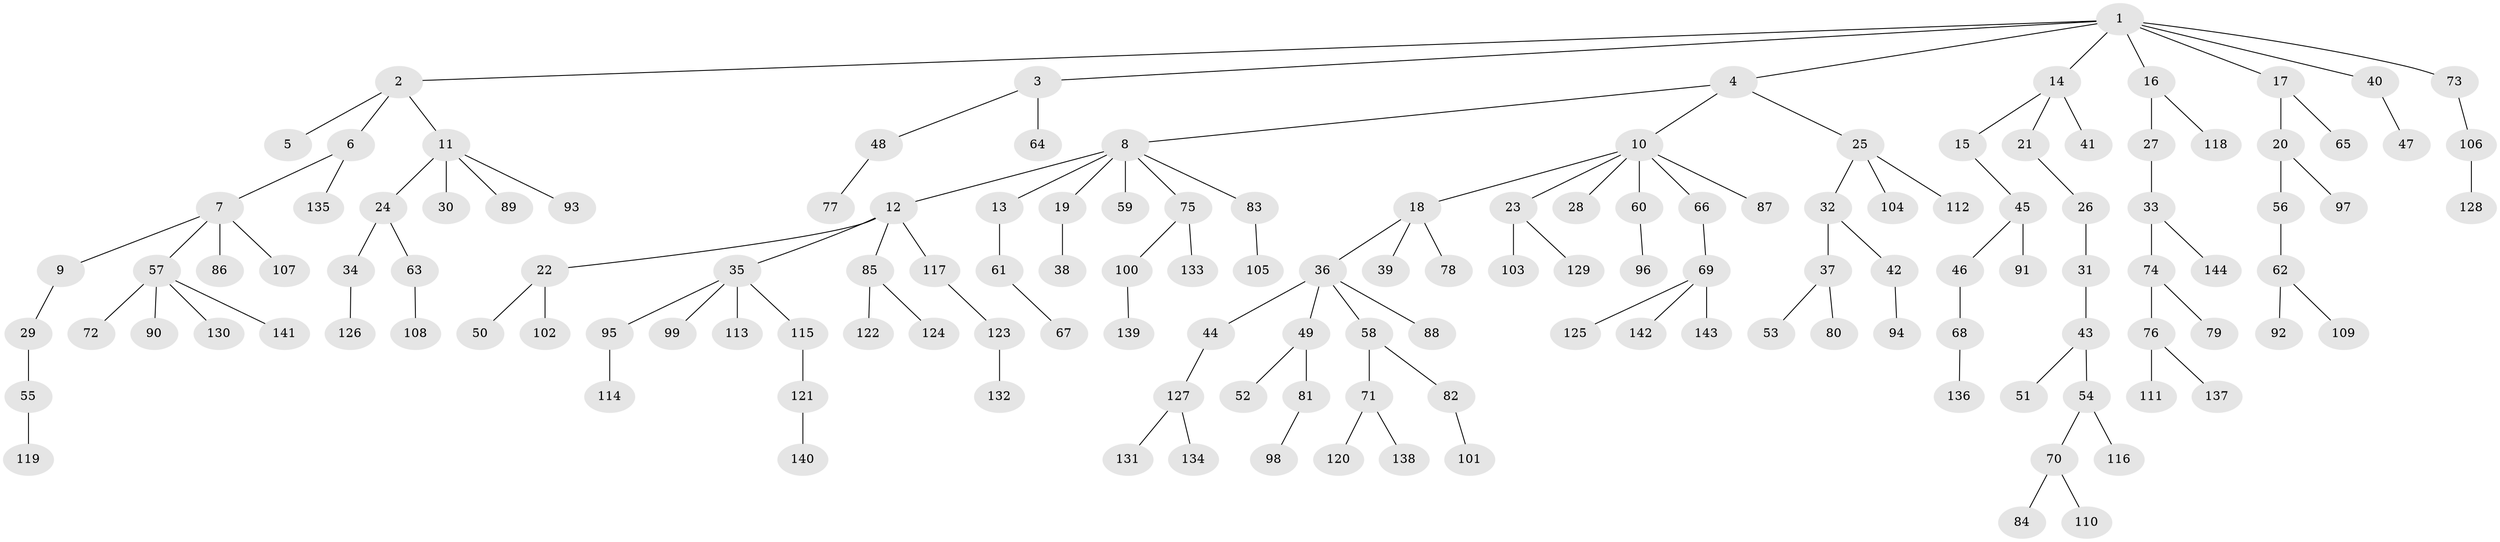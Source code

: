 // Generated by graph-tools (version 1.1) at 2025/52/03/09/25 04:52:28]
// undirected, 144 vertices, 143 edges
graph export_dot {
graph [start="1"]
  node [color=gray90,style=filled];
  1;
  2;
  3;
  4;
  5;
  6;
  7;
  8;
  9;
  10;
  11;
  12;
  13;
  14;
  15;
  16;
  17;
  18;
  19;
  20;
  21;
  22;
  23;
  24;
  25;
  26;
  27;
  28;
  29;
  30;
  31;
  32;
  33;
  34;
  35;
  36;
  37;
  38;
  39;
  40;
  41;
  42;
  43;
  44;
  45;
  46;
  47;
  48;
  49;
  50;
  51;
  52;
  53;
  54;
  55;
  56;
  57;
  58;
  59;
  60;
  61;
  62;
  63;
  64;
  65;
  66;
  67;
  68;
  69;
  70;
  71;
  72;
  73;
  74;
  75;
  76;
  77;
  78;
  79;
  80;
  81;
  82;
  83;
  84;
  85;
  86;
  87;
  88;
  89;
  90;
  91;
  92;
  93;
  94;
  95;
  96;
  97;
  98;
  99;
  100;
  101;
  102;
  103;
  104;
  105;
  106;
  107;
  108;
  109;
  110;
  111;
  112;
  113;
  114;
  115;
  116;
  117;
  118;
  119;
  120;
  121;
  122;
  123;
  124;
  125;
  126;
  127;
  128;
  129;
  130;
  131;
  132;
  133;
  134;
  135;
  136;
  137;
  138;
  139;
  140;
  141;
  142;
  143;
  144;
  1 -- 2;
  1 -- 3;
  1 -- 4;
  1 -- 14;
  1 -- 16;
  1 -- 17;
  1 -- 40;
  1 -- 73;
  2 -- 5;
  2 -- 6;
  2 -- 11;
  3 -- 48;
  3 -- 64;
  4 -- 8;
  4 -- 10;
  4 -- 25;
  6 -- 7;
  6 -- 135;
  7 -- 9;
  7 -- 57;
  7 -- 86;
  7 -- 107;
  8 -- 12;
  8 -- 13;
  8 -- 19;
  8 -- 59;
  8 -- 75;
  8 -- 83;
  9 -- 29;
  10 -- 18;
  10 -- 23;
  10 -- 28;
  10 -- 60;
  10 -- 66;
  10 -- 87;
  11 -- 24;
  11 -- 30;
  11 -- 89;
  11 -- 93;
  12 -- 22;
  12 -- 35;
  12 -- 85;
  12 -- 117;
  13 -- 61;
  14 -- 15;
  14 -- 21;
  14 -- 41;
  15 -- 45;
  16 -- 27;
  16 -- 118;
  17 -- 20;
  17 -- 65;
  18 -- 36;
  18 -- 39;
  18 -- 78;
  19 -- 38;
  20 -- 56;
  20 -- 97;
  21 -- 26;
  22 -- 50;
  22 -- 102;
  23 -- 103;
  23 -- 129;
  24 -- 34;
  24 -- 63;
  25 -- 32;
  25 -- 104;
  25 -- 112;
  26 -- 31;
  27 -- 33;
  29 -- 55;
  31 -- 43;
  32 -- 37;
  32 -- 42;
  33 -- 74;
  33 -- 144;
  34 -- 126;
  35 -- 95;
  35 -- 99;
  35 -- 113;
  35 -- 115;
  36 -- 44;
  36 -- 49;
  36 -- 58;
  36 -- 88;
  37 -- 53;
  37 -- 80;
  40 -- 47;
  42 -- 94;
  43 -- 51;
  43 -- 54;
  44 -- 127;
  45 -- 46;
  45 -- 91;
  46 -- 68;
  48 -- 77;
  49 -- 52;
  49 -- 81;
  54 -- 70;
  54 -- 116;
  55 -- 119;
  56 -- 62;
  57 -- 72;
  57 -- 90;
  57 -- 130;
  57 -- 141;
  58 -- 71;
  58 -- 82;
  60 -- 96;
  61 -- 67;
  62 -- 92;
  62 -- 109;
  63 -- 108;
  66 -- 69;
  68 -- 136;
  69 -- 125;
  69 -- 142;
  69 -- 143;
  70 -- 84;
  70 -- 110;
  71 -- 120;
  71 -- 138;
  73 -- 106;
  74 -- 76;
  74 -- 79;
  75 -- 100;
  75 -- 133;
  76 -- 111;
  76 -- 137;
  81 -- 98;
  82 -- 101;
  83 -- 105;
  85 -- 122;
  85 -- 124;
  95 -- 114;
  100 -- 139;
  106 -- 128;
  115 -- 121;
  117 -- 123;
  121 -- 140;
  123 -- 132;
  127 -- 131;
  127 -- 134;
}

